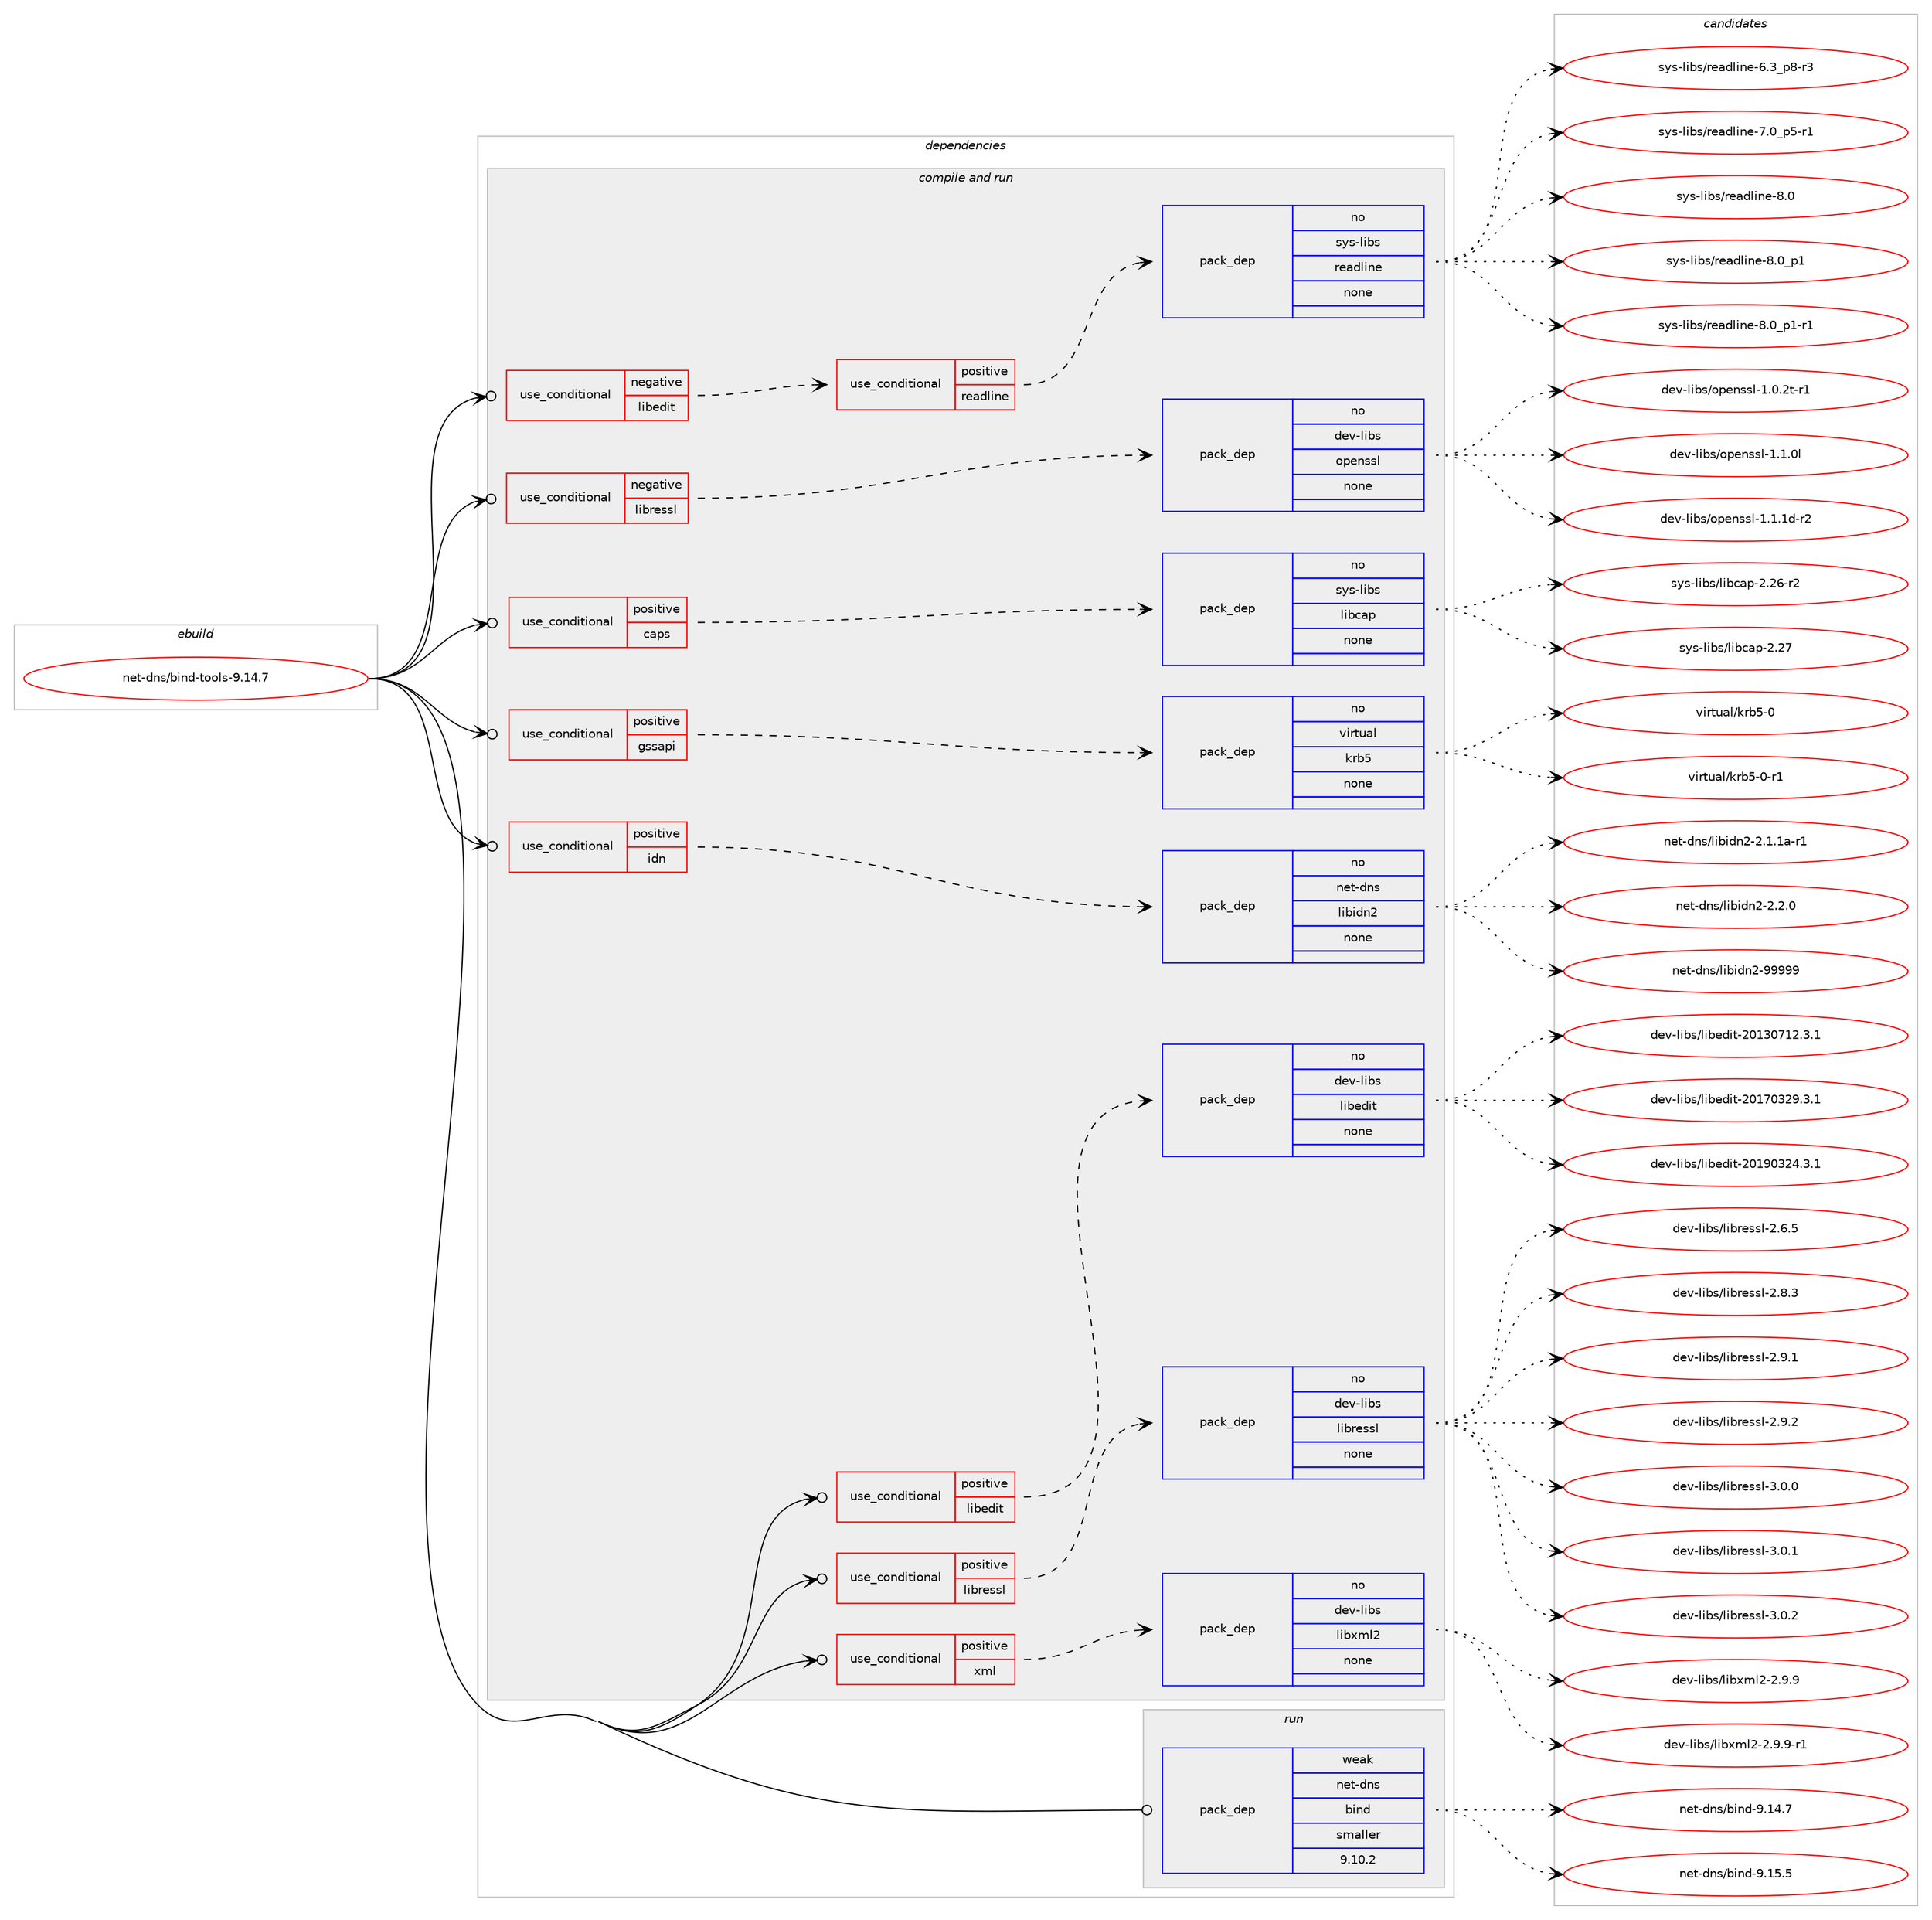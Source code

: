 digraph prolog {

# *************
# Graph options
# *************

newrank=true;
concentrate=true;
compound=true;
graph [rankdir=LR,fontname=Helvetica,fontsize=10,ranksep=1.5];#, ranksep=2.5, nodesep=0.2];
edge  [arrowhead=vee];
node  [fontname=Helvetica,fontsize=10];

# **********
# The ebuild
# **********

subgraph cluster_leftcol {
color=gray;
rank=same;
label=<<i>ebuild</i>>;
id [label="net-dns/bind-tools-9.14.7", color=red, width=4, href="../net-dns/bind-tools-9.14.7.svg"];
}

# ****************
# The dependencies
# ****************

subgraph cluster_midcol {
color=gray;
label=<<i>dependencies</i>>;
subgraph cluster_compile {
fillcolor="#eeeeee";
style=filled;
label=<<i>compile</i>>;
}
subgraph cluster_compileandrun {
fillcolor="#eeeeee";
style=filled;
label=<<i>compile and run</i>>;
subgraph cond199172 {
dependency817970 [label=<<TABLE BORDER="0" CELLBORDER="1" CELLSPACING="0" CELLPADDING="4"><TR><TD ROWSPAN="3" CELLPADDING="10">use_conditional</TD></TR><TR><TD>negative</TD></TR><TR><TD>libedit</TD></TR></TABLE>>, shape=none, color=red];
subgraph cond199173 {
dependency817971 [label=<<TABLE BORDER="0" CELLBORDER="1" CELLSPACING="0" CELLPADDING="4"><TR><TD ROWSPAN="3" CELLPADDING="10">use_conditional</TD></TR><TR><TD>positive</TD></TR><TR><TD>readline</TD></TR></TABLE>>, shape=none, color=red];
subgraph pack604495 {
dependency817972 [label=<<TABLE BORDER="0" CELLBORDER="1" CELLSPACING="0" CELLPADDING="4" WIDTH="220"><TR><TD ROWSPAN="6" CELLPADDING="30">pack_dep</TD></TR><TR><TD WIDTH="110">no</TD></TR><TR><TD>sys-libs</TD></TR><TR><TD>readline</TD></TR><TR><TD>none</TD></TR><TR><TD></TD></TR></TABLE>>, shape=none, color=blue];
}
dependency817971:e -> dependency817972:w [weight=20,style="dashed",arrowhead="vee"];
}
dependency817970:e -> dependency817971:w [weight=20,style="dashed",arrowhead="vee"];
}
id:e -> dependency817970:w [weight=20,style="solid",arrowhead="odotvee"];
subgraph cond199174 {
dependency817973 [label=<<TABLE BORDER="0" CELLBORDER="1" CELLSPACING="0" CELLPADDING="4"><TR><TD ROWSPAN="3" CELLPADDING="10">use_conditional</TD></TR><TR><TD>negative</TD></TR><TR><TD>libressl</TD></TR></TABLE>>, shape=none, color=red];
subgraph pack604496 {
dependency817974 [label=<<TABLE BORDER="0" CELLBORDER="1" CELLSPACING="0" CELLPADDING="4" WIDTH="220"><TR><TD ROWSPAN="6" CELLPADDING="30">pack_dep</TD></TR><TR><TD WIDTH="110">no</TD></TR><TR><TD>dev-libs</TD></TR><TR><TD>openssl</TD></TR><TR><TD>none</TD></TR><TR><TD></TD></TR></TABLE>>, shape=none, color=blue];
}
dependency817973:e -> dependency817974:w [weight=20,style="dashed",arrowhead="vee"];
}
id:e -> dependency817973:w [weight=20,style="solid",arrowhead="odotvee"];
subgraph cond199175 {
dependency817975 [label=<<TABLE BORDER="0" CELLBORDER="1" CELLSPACING="0" CELLPADDING="4"><TR><TD ROWSPAN="3" CELLPADDING="10">use_conditional</TD></TR><TR><TD>positive</TD></TR><TR><TD>caps</TD></TR></TABLE>>, shape=none, color=red];
subgraph pack604497 {
dependency817976 [label=<<TABLE BORDER="0" CELLBORDER="1" CELLSPACING="0" CELLPADDING="4" WIDTH="220"><TR><TD ROWSPAN="6" CELLPADDING="30">pack_dep</TD></TR><TR><TD WIDTH="110">no</TD></TR><TR><TD>sys-libs</TD></TR><TR><TD>libcap</TD></TR><TR><TD>none</TD></TR><TR><TD></TD></TR></TABLE>>, shape=none, color=blue];
}
dependency817975:e -> dependency817976:w [weight=20,style="dashed",arrowhead="vee"];
}
id:e -> dependency817975:w [weight=20,style="solid",arrowhead="odotvee"];
subgraph cond199176 {
dependency817977 [label=<<TABLE BORDER="0" CELLBORDER="1" CELLSPACING="0" CELLPADDING="4"><TR><TD ROWSPAN="3" CELLPADDING="10">use_conditional</TD></TR><TR><TD>positive</TD></TR><TR><TD>gssapi</TD></TR></TABLE>>, shape=none, color=red];
subgraph pack604498 {
dependency817978 [label=<<TABLE BORDER="0" CELLBORDER="1" CELLSPACING="0" CELLPADDING="4" WIDTH="220"><TR><TD ROWSPAN="6" CELLPADDING="30">pack_dep</TD></TR><TR><TD WIDTH="110">no</TD></TR><TR><TD>virtual</TD></TR><TR><TD>krb5</TD></TR><TR><TD>none</TD></TR><TR><TD></TD></TR></TABLE>>, shape=none, color=blue];
}
dependency817977:e -> dependency817978:w [weight=20,style="dashed",arrowhead="vee"];
}
id:e -> dependency817977:w [weight=20,style="solid",arrowhead="odotvee"];
subgraph cond199177 {
dependency817979 [label=<<TABLE BORDER="0" CELLBORDER="1" CELLSPACING="0" CELLPADDING="4"><TR><TD ROWSPAN="3" CELLPADDING="10">use_conditional</TD></TR><TR><TD>positive</TD></TR><TR><TD>idn</TD></TR></TABLE>>, shape=none, color=red];
subgraph pack604499 {
dependency817980 [label=<<TABLE BORDER="0" CELLBORDER="1" CELLSPACING="0" CELLPADDING="4" WIDTH="220"><TR><TD ROWSPAN="6" CELLPADDING="30">pack_dep</TD></TR><TR><TD WIDTH="110">no</TD></TR><TR><TD>net-dns</TD></TR><TR><TD>libidn2</TD></TR><TR><TD>none</TD></TR><TR><TD></TD></TR></TABLE>>, shape=none, color=blue];
}
dependency817979:e -> dependency817980:w [weight=20,style="dashed",arrowhead="vee"];
}
id:e -> dependency817979:w [weight=20,style="solid",arrowhead="odotvee"];
subgraph cond199178 {
dependency817981 [label=<<TABLE BORDER="0" CELLBORDER="1" CELLSPACING="0" CELLPADDING="4"><TR><TD ROWSPAN="3" CELLPADDING="10">use_conditional</TD></TR><TR><TD>positive</TD></TR><TR><TD>libedit</TD></TR></TABLE>>, shape=none, color=red];
subgraph pack604500 {
dependency817982 [label=<<TABLE BORDER="0" CELLBORDER="1" CELLSPACING="0" CELLPADDING="4" WIDTH="220"><TR><TD ROWSPAN="6" CELLPADDING="30">pack_dep</TD></TR><TR><TD WIDTH="110">no</TD></TR><TR><TD>dev-libs</TD></TR><TR><TD>libedit</TD></TR><TR><TD>none</TD></TR><TR><TD></TD></TR></TABLE>>, shape=none, color=blue];
}
dependency817981:e -> dependency817982:w [weight=20,style="dashed",arrowhead="vee"];
}
id:e -> dependency817981:w [weight=20,style="solid",arrowhead="odotvee"];
subgraph cond199179 {
dependency817983 [label=<<TABLE BORDER="0" CELLBORDER="1" CELLSPACING="0" CELLPADDING="4"><TR><TD ROWSPAN="3" CELLPADDING="10">use_conditional</TD></TR><TR><TD>positive</TD></TR><TR><TD>libressl</TD></TR></TABLE>>, shape=none, color=red];
subgraph pack604501 {
dependency817984 [label=<<TABLE BORDER="0" CELLBORDER="1" CELLSPACING="0" CELLPADDING="4" WIDTH="220"><TR><TD ROWSPAN="6" CELLPADDING="30">pack_dep</TD></TR><TR><TD WIDTH="110">no</TD></TR><TR><TD>dev-libs</TD></TR><TR><TD>libressl</TD></TR><TR><TD>none</TD></TR><TR><TD></TD></TR></TABLE>>, shape=none, color=blue];
}
dependency817983:e -> dependency817984:w [weight=20,style="dashed",arrowhead="vee"];
}
id:e -> dependency817983:w [weight=20,style="solid",arrowhead="odotvee"];
subgraph cond199180 {
dependency817985 [label=<<TABLE BORDER="0" CELLBORDER="1" CELLSPACING="0" CELLPADDING="4"><TR><TD ROWSPAN="3" CELLPADDING="10">use_conditional</TD></TR><TR><TD>positive</TD></TR><TR><TD>xml</TD></TR></TABLE>>, shape=none, color=red];
subgraph pack604502 {
dependency817986 [label=<<TABLE BORDER="0" CELLBORDER="1" CELLSPACING="0" CELLPADDING="4" WIDTH="220"><TR><TD ROWSPAN="6" CELLPADDING="30">pack_dep</TD></TR><TR><TD WIDTH="110">no</TD></TR><TR><TD>dev-libs</TD></TR><TR><TD>libxml2</TD></TR><TR><TD>none</TD></TR><TR><TD></TD></TR></TABLE>>, shape=none, color=blue];
}
dependency817985:e -> dependency817986:w [weight=20,style="dashed",arrowhead="vee"];
}
id:e -> dependency817985:w [weight=20,style="solid",arrowhead="odotvee"];
}
subgraph cluster_run {
fillcolor="#eeeeee";
style=filled;
label=<<i>run</i>>;
subgraph pack604503 {
dependency817987 [label=<<TABLE BORDER="0" CELLBORDER="1" CELLSPACING="0" CELLPADDING="4" WIDTH="220"><TR><TD ROWSPAN="6" CELLPADDING="30">pack_dep</TD></TR><TR><TD WIDTH="110">weak</TD></TR><TR><TD>net-dns</TD></TR><TR><TD>bind</TD></TR><TR><TD>smaller</TD></TR><TR><TD>9.10.2</TD></TR></TABLE>>, shape=none, color=blue];
}
id:e -> dependency817987:w [weight=20,style="solid",arrowhead="odot"];
}
}

# **************
# The candidates
# **************

subgraph cluster_choices {
rank=same;
color=gray;
label=<<i>candidates</i>>;

subgraph choice604495 {
color=black;
nodesep=1;
choice115121115451081059811547114101971001081051101014554465195112564511451 [label="sys-libs/readline-6.3_p8-r3", color=red, width=4,href="../sys-libs/readline-6.3_p8-r3.svg"];
choice115121115451081059811547114101971001081051101014555464895112534511449 [label="sys-libs/readline-7.0_p5-r1", color=red, width=4,href="../sys-libs/readline-7.0_p5-r1.svg"];
choice1151211154510810598115471141019710010810511010145564648 [label="sys-libs/readline-8.0", color=red, width=4,href="../sys-libs/readline-8.0.svg"];
choice11512111545108105981154711410197100108105110101455646489511249 [label="sys-libs/readline-8.0_p1", color=red, width=4,href="../sys-libs/readline-8.0_p1.svg"];
choice115121115451081059811547114101971001081051101014556464895112494511449 [label="sys-libs/readline-8.0_p1-r1", color=red, width=4,href="../sys-libs/readline-8.0_p1-r1.svg"];
dependency817972:e -> choice115121115451081059811547114101971001081051101014554465195112564511451:w [style=dotted,weight="100"];
dependency817972:e -> choice115121115451081059811547114101971001081051101014555464895112534511449:w [style=dotted,weight="100"];
dependency817972:e -> choice1151211154510810598115471141019710010810511010145564648:w [style=dotted,weight="100"];
dependency817972:e -> choice11512111545108105981154711410197100108105110101455646489511249:w [style=dotted,weight="100"];
dependency817972:e -> choice115121115451081059811547114101971001081051101014556464895112494511449:w [style=dotted,weight="100"];
}
subgraph choice604496 {
color=black;
nodesep=1;
choice1001011184510810598115471111121011101151151084549464846501164511449 [label="dev-libs/openssl-1.0.2t-r1", color=red, width=4,href="../dev-libs/openssl-1.0.2t-r1.svg"];
choice100101118451081059811547111112101110115115108454946494648108 [label="dev-libs/openssl-1.1.0l", color=red, width=4,href="../dev-libs/openssl-1.1.0l.svg"];
choice1001011184510810598115471111121011101151151084549464946491004511450 [label="dev-libs/openssl-1.1.1d-r2", color=red, width=4,href="../dev-libs/openssl-1.1.1d-r2.svg"];
dependency817974:e -> choice1001011184510810598115471111121011101151151084549464846501164511449:w [style=dotted,weight="100"];
dependency817974:e -> choice100101118451081059811547111112101110115115108454946494648108:w [style=dotted,weight="100"];
dependency817974:e -> choice1001011184510810598115471111121011101151151084549464946491004511450:w [style=dotted,weight="100"];
}
subgraph choice604497 {
color=black;
nodesep=1;
choice11512111545108105981154710810598999711245504650544511450 [label="sys-libs/libcap-2.26-r2", color=red, width=4,href="../sys-libs/libcap-2.26-r2.svg"];
choice1151211154510810598115471081059899971124550465055 [label="sys-libs/libcap-2.27", color=red, width=4,href="../sys-libs/libcap-2.27.svg"];
dependency817976:e -> choice11512111545108105981154710810598999711245504650544511450:w [style=dotted,weight="100"];
dependency817976:e -> choice1151211154510810598115471081059899971124550465055:w [style=dotted,weight="100"];
}
subgraph choice604498 {
color=black;
nodesep=1;
choice118105114116117971084710711498534548 [label="virtual/krb5-0", color=red, width=4,href="../virtual/krb5-0.svg"];
choice1181051141161179710847107114985345484511449 [label="virtual/krb5-0-r1", color=red, width=4,href="../virtual/krb5-0-r1.svg"];
dependency817978:e -> choice118105114116117971084710711498534548:w [style=dotted,weight="100"];
dependency817978:e -> choice1181051141161179710847107114985345484511449:w [style=dotted,weight="100"];
}
subgraph choice604499 {
color=black;
nodesep=1;
choice11010111645100110115471081059810510011050455046494649974511449 [label="net-dns/libidn2-2.1.1a-r1", color=red, width=4,href="../net-dns/libidn2-2.1.1a-r1.svg"];
choice11010111645100110115471081059810510011050455046504648 [label="net-dns/libidn2-2.2.0", color=red, width=4,href="../net-dns/libidn2-2.2.0.svg"];
choice11010111645100110115471081059810510011050455757575757 [label="net-dns/libidn2-99999", color=red, width=4,href="../net-dns/libidn2-99999.svg"];
dependency817980:e -> choice11010111645100110115471081059810510011050455046494649974511449:w [style=dotted,weight="100"];
dependency817980:e -> choice11010111645100110115471081059810510011050455046504648:w [style=dotted,weight="100"];
dependency817980:e -> choice11010111645100110115471081059810510011050455757575757:w [style=dotted,weight="100"];
}
subgraph choice604500 {
color=black;
nodesep=1;
choice1001011184510810598115471081059810110010511645504849514855495046514649 [label="dev-libs/libedit-20130712.3.1", color=red, width=4,href="../dev-libs/libedit-20130712.3.1.svg"];
choice1001011184510810598115471081059810110010511645504849554851505746514649 [label="dev-libs/libedit-20170329.3.1", color=red, width=4,href="../dev-libs/libedit-20170329.3.1.svg"];
choice1001011184510810598115471081059810110010511645504849574851505246514649 [label="dev-libs/libedit-20190324.3.1", color=red, width=4,href="../dev-libs/libedit-20190324.3.1.svg"];
dependency817982:e -> choice1001011184510810598115471081059810110010511645504849514855495046514649:w [style=dotted,weight="100"];
dependency817982:e -> choice1001011184510810598115471081059810110010511645504849554851505746514649:w [style=dotted,weight="100"];
dependency817982:e -> choice1001011184510810598115471081059810110010511645504849574851505246514649:w [style=dotted,weight="100"];
}
subgraph choice604501 {
color=black;
nodesep=1;
choice10010111845108105981154710810598114101115115108455046544653 [label="dev-libs/libressl-2.6.5", color=red, width=4,href="../dev-libs/libressl-2.6.5.svg"];
choice10010111845108105981154710810598114101115115108455046564651 [label="dev-libs/libressl-2.8.3", color=red, width=4,href="../dev-libs/libressl-2.8.3.svg"];
choice10010111845108105981154710810598114101115115108455046574649 [label="dev-libs/libressl-2.9.1", color=red, width=4,href="../dev-libs/libressl-2.9.1.svg"];
choice10010111845108105981154710810598114101115115108455046574650 [label="dev-libs/libressl-2.9.2", color=red, width=4,href="../dev-libs/libressl-2.9.2.svg"];
choice10010111845108105981154710810598114101115115108455146484648 [label="dev-libs/libressl-3.0.0", color=red, width=4,href="../dev-libs/libressl-3.0.0.svg"];
choice10010111845108105981154710810598114101115115108455146484649 [label="dev-libs/libressl-3.0.1", color=red, width=4,href="../dev-libs/libressl-3.0.1.svg"];
choice10010111845108105981154710810598114101115115108455146484650 [label="dev-libs/libressl-3.0.2", color=red, width=4,href="../dev-libs/libressl-3.0.2.svg"];
dependency817984:e -> choice10010111845108105981154710810598114101115115108455046544653:w [style=dotted,weight="100"];
dependency817984:e -> choice10010111845108105981154710810598114101115115108455046564651:w [style=dotted,weight="100"];
dependency817984:e -> choice10010111845108105981154710810598114101115115108455046574649:w [style=dotted,weight="100"];
dependency817984:e -> choice10010111845108105981154710810598114101115115108455046574650:w [style=dotted,weight="100"];
dependency817984:e -> choice10010111845108105981154710810598114101115115108455146484648:w [style=dotted,weight="100"];
dependency817984:e -> choice10010111845108105981154710810598114101115115108455146484649:w [style=dotted,weight="100"];
dependency817984:e -> choice10010111845108105981154710810598114101115115108455146484650:w [style=dotted,weight="100"];
}
subgraph choice604502 {
color=black;
nodesep=1;
choice1001011184510810598115471081059812010910850455046574657 [label="dev-libs/libxml2-2.9.9", color=red, width=4,href="../dev-libs/libxml2-2.9.9.svg"];
choice10010111845108105981154710810598120109108504550465746574511449 [label="dev-libs/libxml2-2.9.9-r1", color=red, width=4,href="../dev-libs/libxml2-2.9.9-r1.svg"];
dependency817986:e -> choice1001011184510810598115471081059812010910850455046574657:w [style=dotted,weight="100"];
dependency817986:e -> choice10010111845108105981154710810598120109108504550465746574511449:w [style=dotted,weight="100"];
}
subgraph choice604503 {
color=black;
nodesep=1;
choice11010111645100110115479810511010045574649524655 [label="net-dns/bind-9.14.7", color=red, width=4,href="../net-dns/bind-9.14.7.svg"];
choice11010111645100110115479810511010045574649534653 [label="net-dns/bind-9.15.5", color=red, width=4,href="../net-dns/bind-9.15.5.svg"];
dependency817987:e -> choice11010111645100110115479810511010045574649524655:w [style=dotted,weight="100"];
dependency817987:e -> choice11010111645100110115479810511010045574649534653:w [style=dotted,weight="100"];
}
}

}
